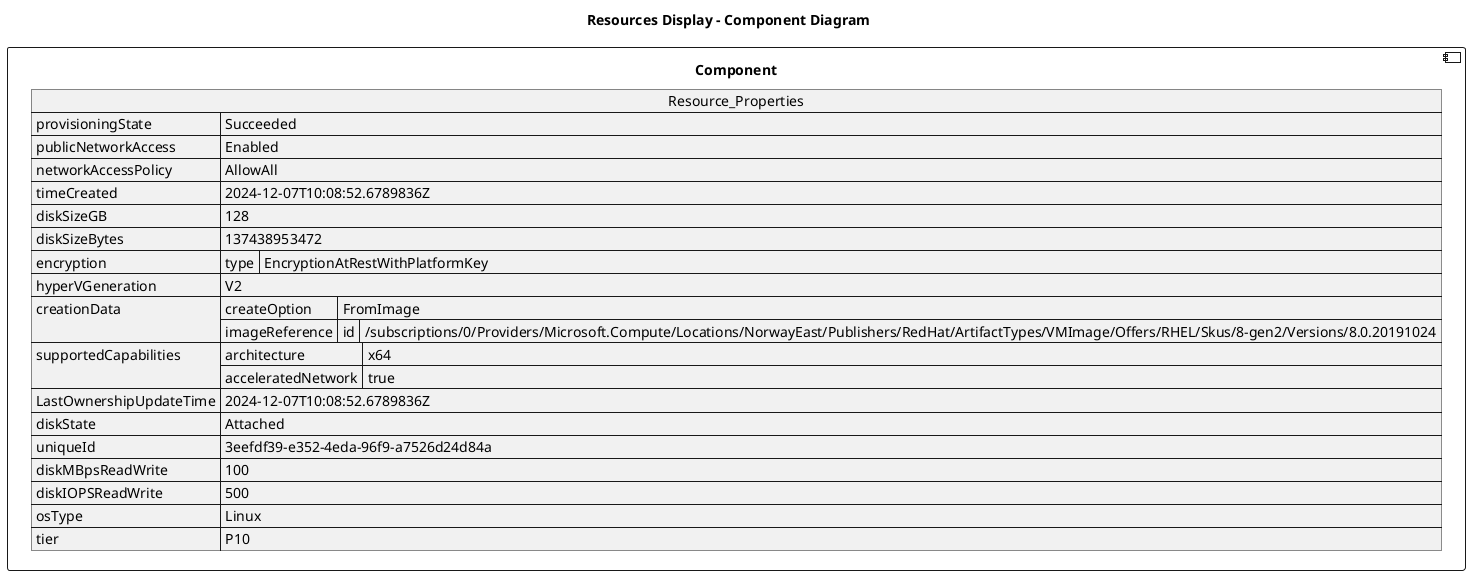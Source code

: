 @startuml

title Resources Display - Component Diagram

component Component {

json  Resource_Properties {
  "provisioningState": "Succeeded",
  "publicNetworkAccess": "Enabled",
  "networkAccessPolicy": "AllowAll",
  "timeCreated": "2024-12-07T10:08:52.6789836Z",
  "diskSizeGB": 128,
  "diskSizeBytes": 137438953472,
  "encryption": {
    "type": "EncryptionAtRestWithPlatformKey"
  },
  "hyperVGeneration": "V2",
  "creationData": {
    "createOption": "FromImage",
    "imageReference": {
      "id": "/subscriptions/0/Providers/Microsoft.Compute/Locations/NorwayEast/Publishers/RedHat/ArtifactTypes/VMImage/Offers/RHEL/Skus/8-gen2/Versions/8.0.20191024"
    }
  },
  "supportedCapabilities": {
    "architecture": "x64",
    "acceleratedNetwork": true
  },
  "LastOwnershipUpdateTime": "2024-12-07T10:08:52.6789836Z",
  "diskState": "Attached",
  "uniqueId": "3eefdf39-e352-4eda-96f9-a7526d24d84a",
  "diskMBpsReadWrite": 100,
  "diskIOPSReadWrite": 500,
  "osType": "Linux",
  "tier": "P10"
}
}
@enduml
